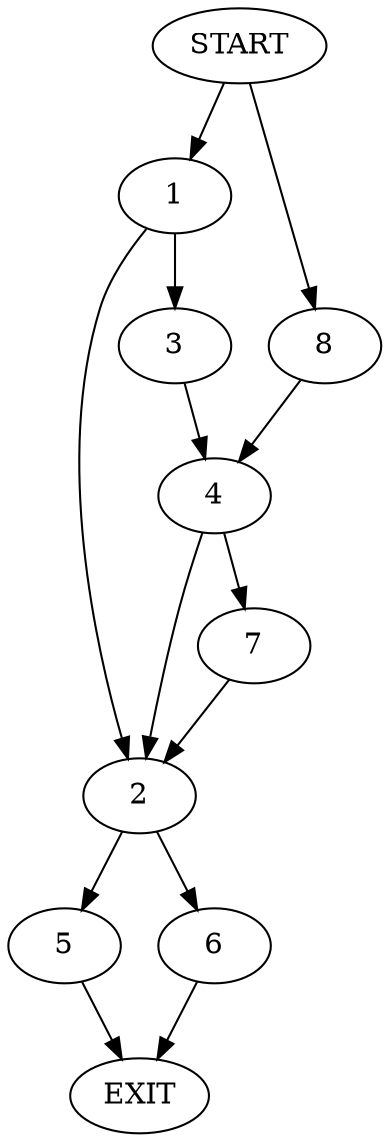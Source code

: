 digraph {
0 [label="START"]
9 [label="EXIT"]
0 -> 1
1 -> 2
1 -> 3
3 -> 4
2 -> 5
2 -> 6
4 -> 2
4 -> 7
7 -> 2
0 -> 8
8 -> 4
6 -> 9
5 -> 9
}
